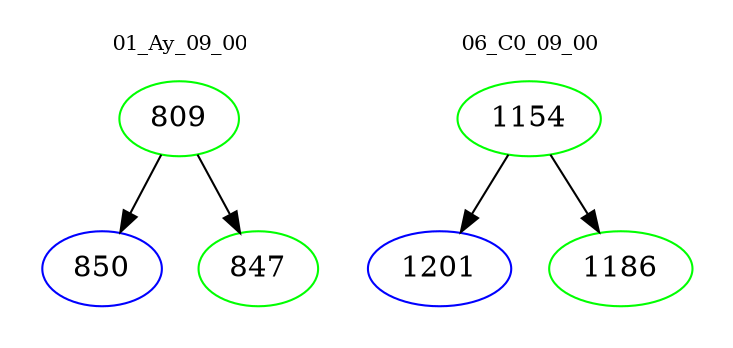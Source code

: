 digraph{
subgraph cluster_0 {
color = white
label = "01_Ay_09_00";
fontsize=10;
T0_809 [label="809", color="green"]
T0_809 -> T0_850 [color="black"]
T0_850 [label="850", color="blue"]
T0_809 -> T0_847 [color="black"]
T0_847 [label="847", color="green"]
}
subgraph cluster_1 {
color = white
label = "06_C0_09_00";
fontsize=10;
T1_1154 [label="1154", color="green"]
T1_1154 -> T1_1201 [color="black"]
T1_1201 [label="1201", color="blue"]
T1_1154 -> T1_1186 [color="black"]
T1_1186 [label="1186", color="green"]
}
}

